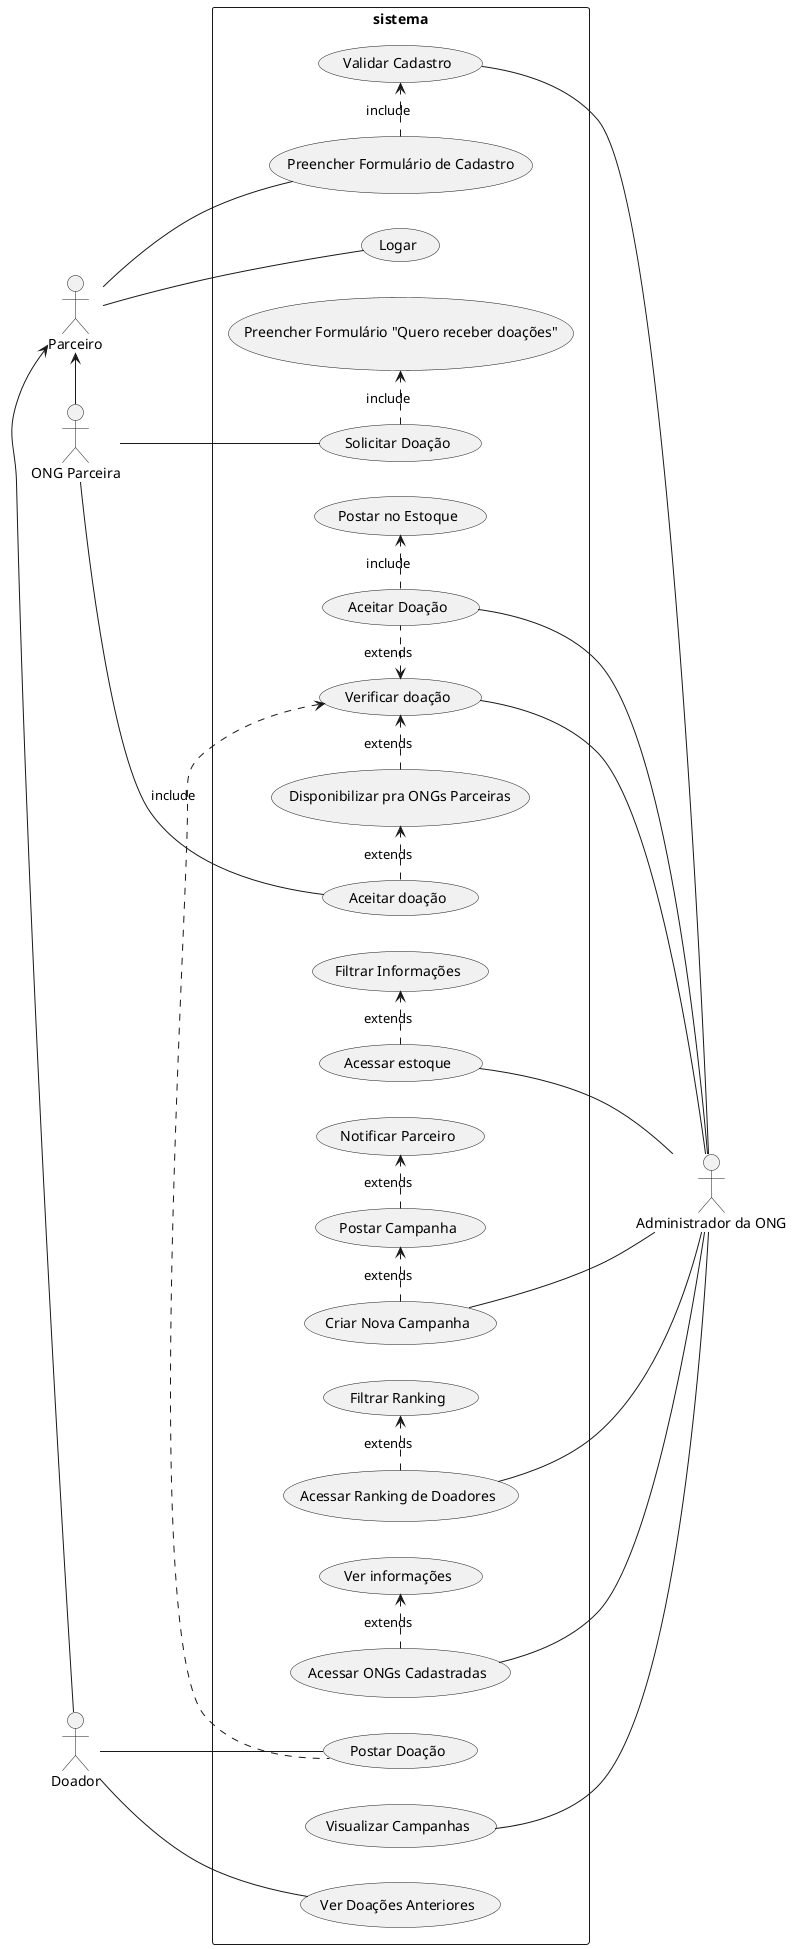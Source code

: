 @startuml name diagrama1
left to right direction
actor "Parceiro" as Parceiro
actor "Doador" as Doador
actor "ONG Parceira" as ONG
actor "Administrador da ONG" as Admin
rectangle sistema {
    Parceiro -- (Logar)
    Parceiro -- (Preencher Formulário de Cadastro)
    (Preencher Formulário de Cadastro) .> (Validar Cadastro) : include
    (Validar Cadastro) -- Admin

    Parceiro <- Doador
    Parceiro <- ONG

    ONG -- (Solicitar Doação)
    (Solicitar Doação) .> (Preencher Formulário "Quero receber doações") : include

    Doador - (Postar Doação)
    (Verificar doação) -- Admin
    (Aceitar Doação) -- Admin
    (Verificar doação) <. (Aceitar Doação) : extends
    (Aceitar Doação) .> (Postar no Estoque) : include
    (Verificar doação) <. (Postar Doação) : include
    (Disponibilizar pra ONGs Parceiras) .> (Verificar doação) : extends
    ONG - (Aceitar doação)
    (Aceitar doação) .> (Disponibilizar pra ONGs Parceiras) : extends

    Admin - (Acessar estoque)
    (Acessar estoque) .> (Filtrar Informações) : extends

    Admin - (Criar Nova Campanha)
    (Criar Nova Campanha) .> (Postar Campanha) : extends
    (Visualizar Campanhas) -- Admin
    (Postar Campanha) .> (Notificar Parceiro) : extends

    Admin - (Acessar Ranking de Doadores)
    (Acessar Ranking de Doadores) .> (Filtrar Ranking) : extends

    (Acessar ONGs Cadastradas) -- Admin
    (Acessar ONGs Cadastradas) .> (Ver informações) : extends

    Doador -- (Ver Doações Anteriores)
}

@enduml
